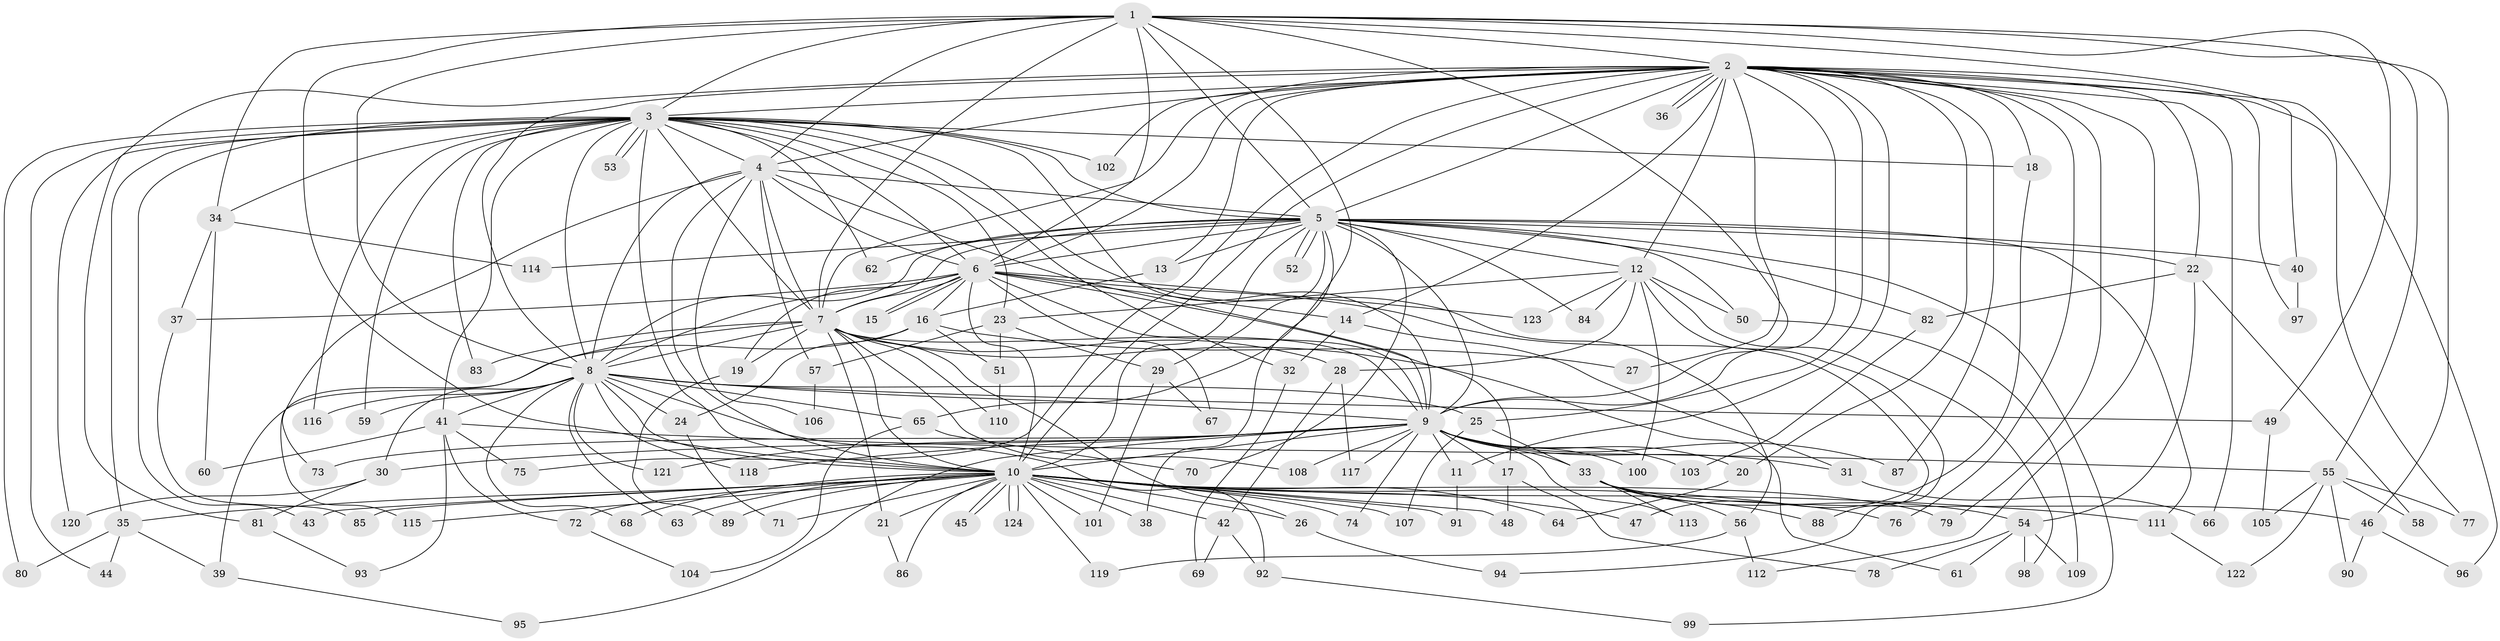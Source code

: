 // coarse degree distribution, {14: 0.010309278350515464, 30: 0.010309278350515464, 24: 0.010309278350515464, 11: 0.010309278350515464, 22: 0.010309278350515464, 18: 0.010309278350515464, 31: 0.010309278350515464, 20: 0.010309278350515464, 38: 0.010309278350515464, 3: 0.16494845360824742, 10: 0.010309278350515464, 5: 0.020618556701030927, 2: 0.5360824742268041, 7: 0.041237113402061855, 4: 0.08247422680412371, 6: 0.020618556701030927, 8: 0.010309278350515464, 1: 0.020618556701030927}
// Generated by graph-tools (version 1.1) at 2025/41/03/06/25 10:41:44]
// undirected, 124 vertices, 273 edges
graph export_dot {
graph [start="1"]
  node [color=gray90,style=filled];
  1;
  2;
  3;
  4;
  5;
  6;
  7;
  8;
  9;
  10;
  11;
  12;
  13;
  14;
  15;
  16;
  17;
  18;
  19;
  20;
  21;
  22;
  23;
  24;
  25;
  26;
  27;
  28;
  29;
  30;
  31;
  32;
  33;
  34;
  35;
  36;
  37;
  38;
  39;
  40;
  41;
  42;
  43;
  44;
  45;
  46;
  47;
  48;
  49;
  50;
  51;
  52;
  53;
  54;
  55;
  56;
  57;
  58;
  59;
  60;
  61;
  62;
  63;
  64;
  65;
  66;
  67;
  68;
  69;
  70;
  71;
  72;
  73;
  74;
  75;
  76;
  77;
  78;
  79;
  80;
  81;
  82;
  83;
  84;
  85;
  86;
  87;
  88;
  89;
  90;
  91;
  92;
  93;
  94;
  95;
  96;
  97;
  98;
  99;
  100;
  101;
  102;
  103;
  104;
  105;
  106;
  107;
  108;
  109;
  110;
  111;
  112;
  113;
  114;
  115;
  116;
  117;
  118;
  119;
  120;
  121;
  122;
  123;
  124;
  1 -- 2;
  1 -- 3;
  1 -- 4;
  1 -- 5;
  1 -- 6;
  1 -- 7;
  1 -- 8;
  1 -- 9;
  1 -- 10;
  1 -- 34;
  1 -- 40;
  1 -- 46;
  1 -- 49;
  1 -- 55;
  1 -- 65;
  2 -- 3;
  2 -- 4;
  2 -- 5;
  2 -- 6;
  2 -- 7;
  2 -- 8;
  2 -- 9;
  2 -- 10;
  2 -- 11;
  2 -- 12;
  2 -- 13;
  2 -- 14;
  2 -- 18;
  2 -- 20;
  2 -- 22;
  2 -- 25;
  2 -- 27;
  2 -- 36;
  2 -- 36;
  2 -- 66;
  2 -- 75;
  2 -- 76;
  2 -- 77;
  2 -- 79;
  2 -- 81;
  2 -- 87;
  2 -- 96;
  2 -- 97;
  2 -- 102;
  2 -- 112;
  3 -- 4;
  3 -- 5;
  3 -- 6;
  3 -- 7;
  3 -- 8;
  3 -- 9;
  3 -- 10;
  3 -- 18;
  3 -- 23;
  3 -- 32;
  3 -- 34;
  3 -- 35;
  3 -- 41;
  3 -- 43;
  3 -- 44;
  3 -- 53;
  3 -- 53;
  3 -- 56;
  3 -- 59;
  3 -- 62;
  3 -- 80;
  3 -- 83;
  3 -- 102;
  3 -- 116;
  3 -- 120;
  4 -- 5;
  4 -- 6;
  4 -- 7;
  4 -- 8;
  4 -- 9;
  4 -- 10;
  4 -- 57;
  4 -- 73;
  4 -- 106;
  5 -- 6;
  5 -- 7;
  5 -- 8;
  5 -- 9;
  5 -- 10;
  5 -- 12;
  5 -- 13;
  5 -- 22;
  5 -- 29;
  5 -- 38;
  5 -- 40;
  5 -- 50;
  5 -- 52;
  5 -- 52;
  5 -- 62;
  5 -- 70;
  5 -- 82;
  5 -- 84;
  5 -- 99;
  5 -- 111;
  5 -- 114;
  6 -- 7;
  6 -- 8;
  6 -- 9;
  6 -- 10;
  6 -- 14;
  6 -- 15;
  6 -- 15;
  6 -- 16;
  6 -- 17;
  6 -- 19;
  6 -- 37;
  6 -- 67;
  6 -- 88;
  6 -- 123;
  7 -- 8;
  7 -- 9;
  7 -- 10;
  7 -- 19;
  7 -- 21;
  7 -- 26;
  7 -- 28;
  7 -- 61;
  7 -- 83;
  7 -- 108;
  7 -- 110;
  7 -- 115;
  8 -- 9;
  8 -- 10;
  8 -- 24;
  8 -- 25;
  8 -- 30;
  8 -- 41;
  8 -- 49;
  8 -- 59;
  8 -- 63;
  8 -- 65;
  8 -- 68;
  8 -- 92;
  8 -- 116;
  8 -- 118;
  8 -- 121;
  9 -- 10;
  9 -- 11;
  9 -- 17;
  9 -- 20;
  9 -- 30;
  9 -- 31;
  9 -- 33;
  9 -- 73;
  9 -- 74;
  9 -- 87;
  9 -- 95;
  9 -- 100;
  9 -- 103;
  9 -- 108;
  9 -- 113;
  9 -- 117;
  9 -- 118;
  9 -- 121;
  10 -- 21;
  10 -- 26;
  10 -- 35;
  10 -- 38;
  10 -- 42;
  10 -- 43;
  10 -- 45;
  10 -- 45;
  10 -- 47;
  10 -- 48;
  10 -- 63;
  10 -- 64;
  10 -- 68;
  10 -- 71;
  10 -- 72;
  10 -- 74;
  10 -- 76;
  10 -- 79;
  10 -- 85;
  10 -- 86;
  10 -- 89;
  10 -- 91;
  10 -- 101;
  10 -- 107;
  10 -- 111;
  10 -- 115;
  10 -- 119;
  10 -- 124;
  10 -- 124;
  11 -- 91;
  12 -- 23;
  12 -- 28;
  12 -- 50;
  12 -- 84;
  12 -- 94;
  12 -- 98;
  12 -- 100;
  12 -- 123;
  13 -- 16;
  14 -- 31;
  14 -- 32;
  16 -- 24;
  16 -- 27;
  16 -- 39;
  16 -- 51;
  17 -- 48;
  17 -- 78;
  18 -- 47;
  19 -- 89;
  20 -- 64;
  21 -- 86;
  22 -- 54;
  22 -- 58;
  22 -- 82;
  23 -- 29;
  23 -- 51;
  23 -- 57;
  24 -- 71;
  25 -- 33;
  25 -- 107;
  26 -- 94;
  28 -- 42;
  28 -- 117;
  29 -- 67;
  29 -- 101;
  30 -- 81;
  30 -- 120;
  31 -- 66;
  32 -- 69;
  33 -- 46;
  33 -- 54;
  33 -- 56;
  33 -- 88;
  33 -- 113;
  34 -- 37;
  34 -- 60;
  34 -- 114;
  35 -- 39;
  35 -- 44;
  35 -- 80;
  37 -- 85;
  39 -- 95;
  40 -- 97;
  41 -- 55;
  41 -- 60;
  41 -- 72;
  41 -- 75;
  41 -- 93;
  42 -- 69;
  42 -- 92;
  46 -- 90;
  46 -- 96;
  49 -- 105;
  50 -- 109;
  51 -- 110;
  54 -- 61;
  54 -- 78;
  54 -- 98;
  54 -- 109;
  55 -- 58;
  55 -- 77;
  55 -- 90;
  55 -- 105;
  55 -- 122;
  56 -- 112;
  56 -- 119;
  57 -- 106;
  65 -- 70;
  65 -- 104;
  72 -- 104;
  81 -- 93;
  82 -- 103;
  92 -- 99;
  111 -- 122;
}
